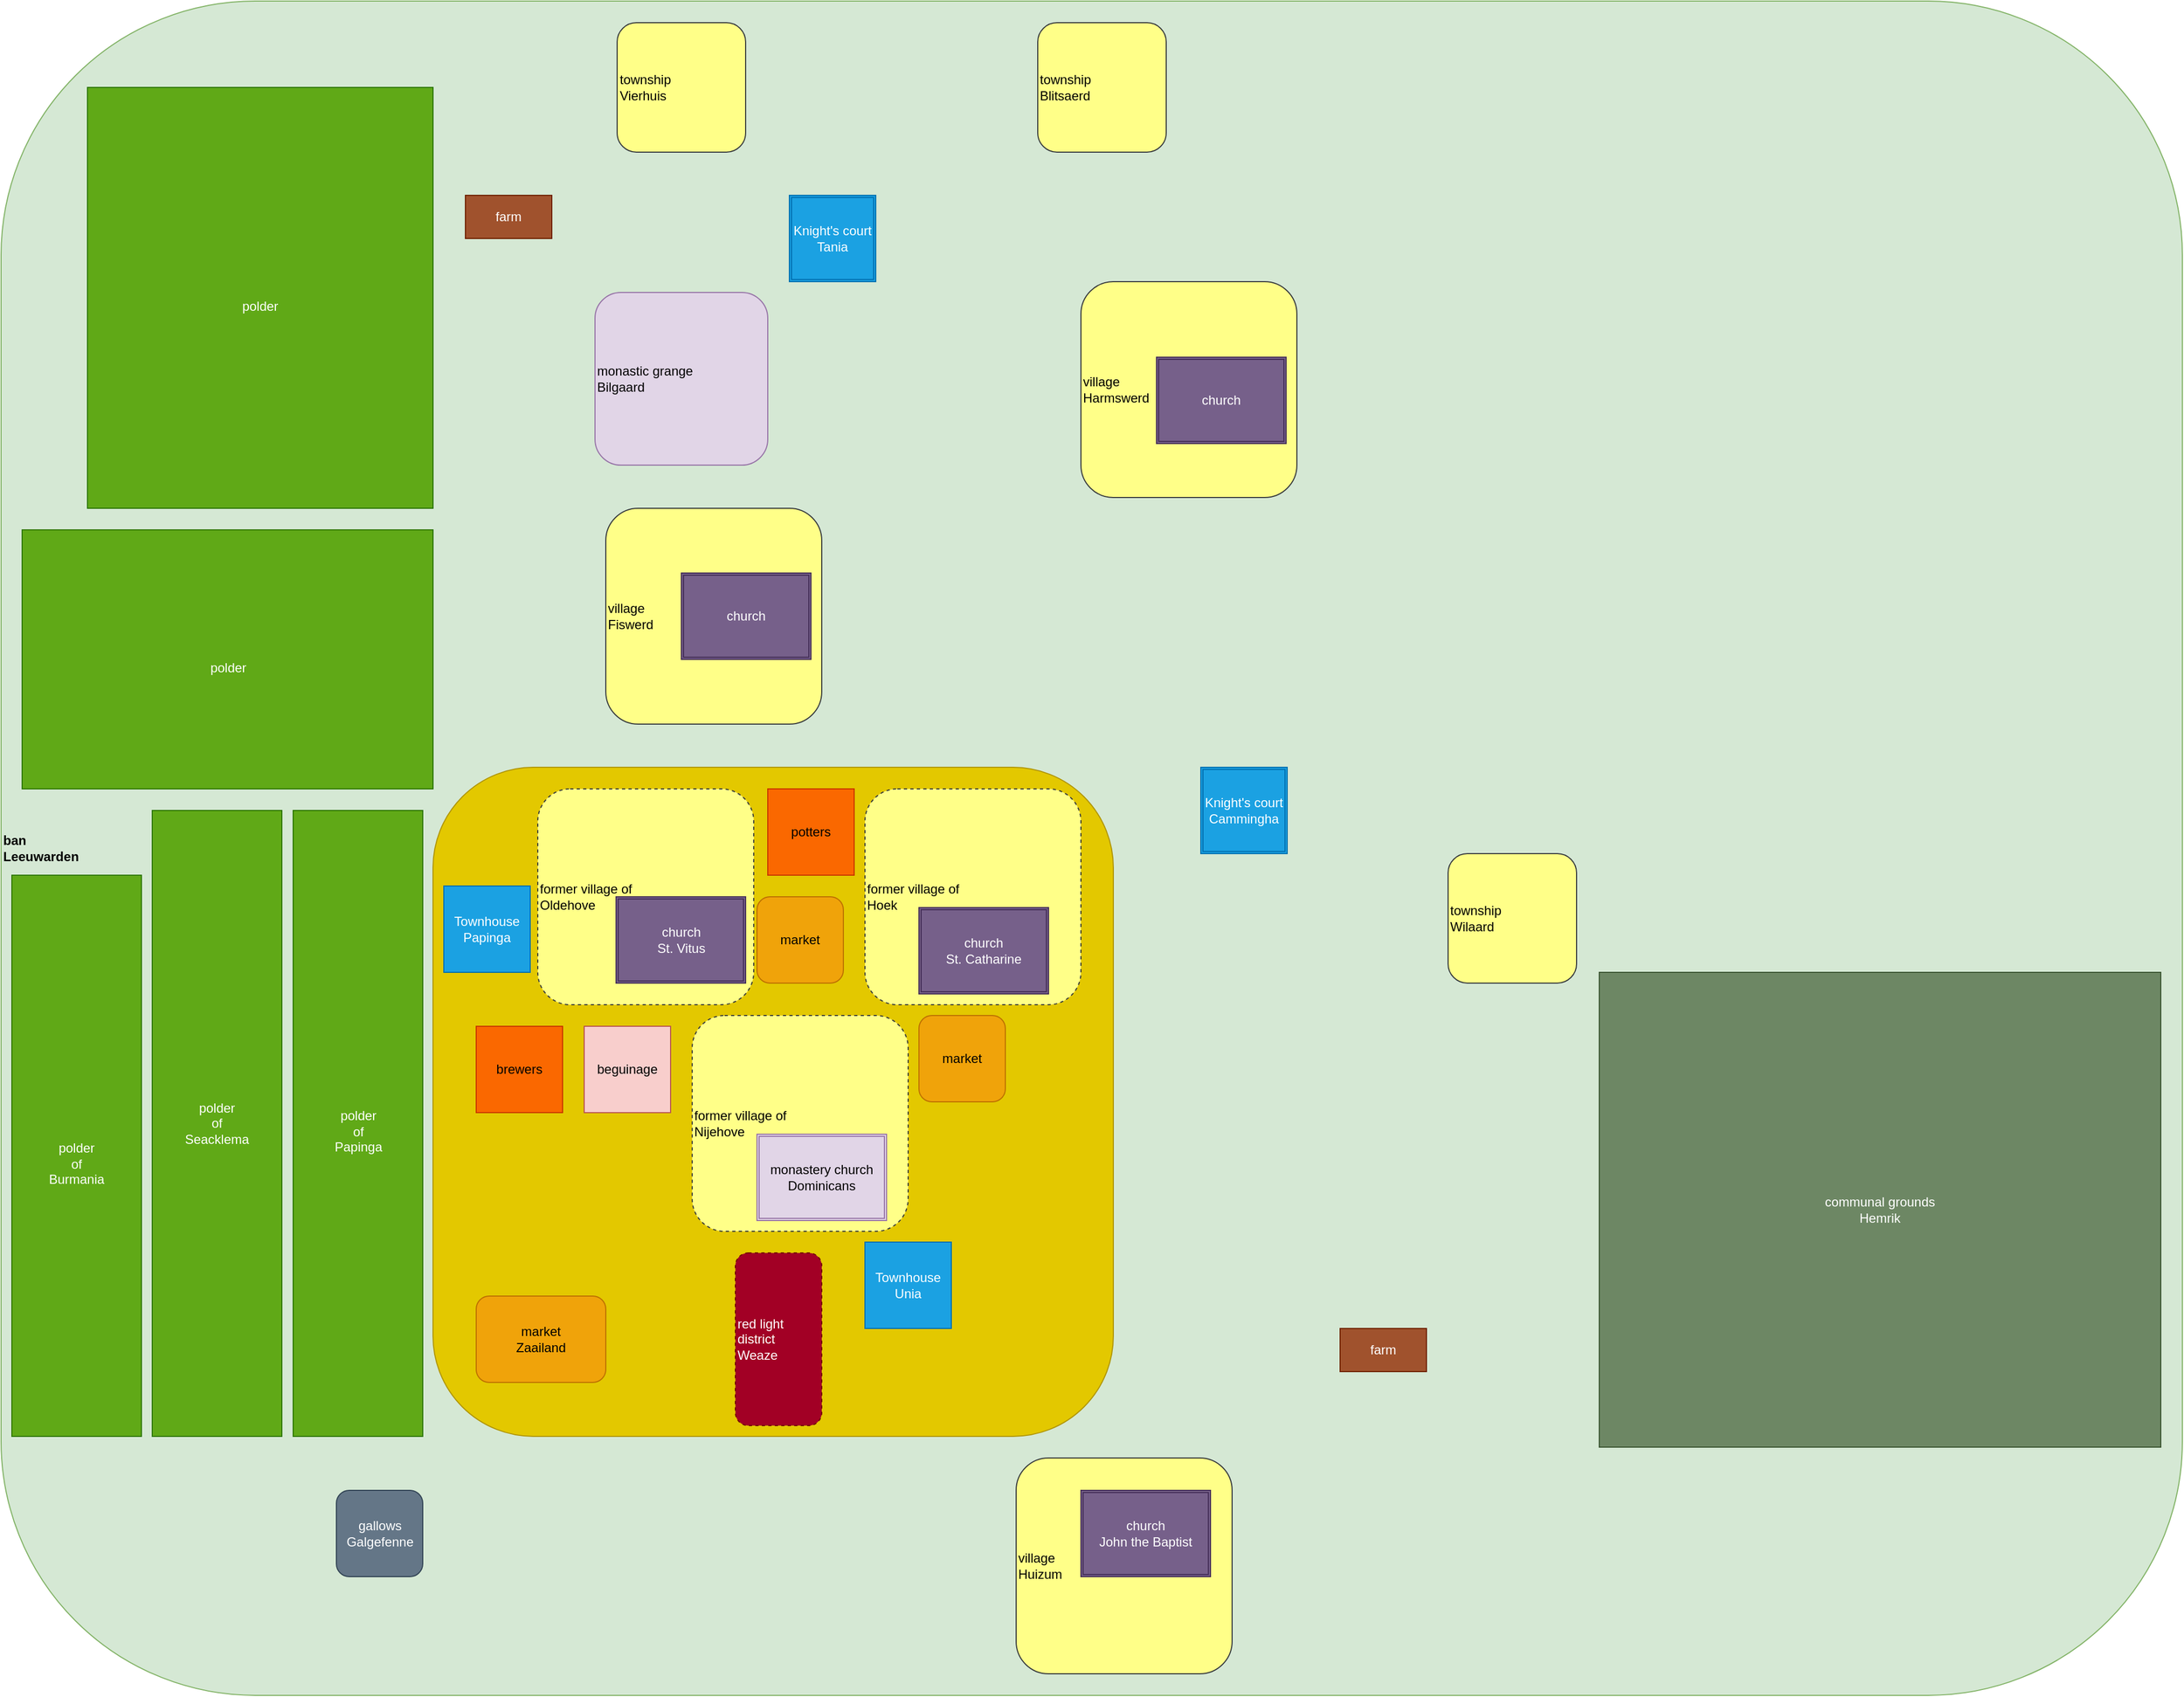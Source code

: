 <mxfile version="20.2.5" type="device" pages="2"><diagram id="P0Jv2i6Knw6AlmnGvgkp" name="Pagina-1"><mxGraphModel dx="1185" dy="705" grid="1" gridSize="10" guides="1" tooltips="1" connect="1" arrows="1" fold="1" page="1" pageScale="1" pageWidth="827" pageHeight="1169" math="0" shadow="0"><root><mxCell id="0"/><mxCell id="1" parent="0"/><mxCell id="QrZP-R-tUVML8mBLZDE2-1" value="&lt;div style=&quot;&quot;&gt;&lt;span style=&quot;background-color: initial;&quot;&gt;&lt;b&gt;ban&amp;nbsp;&lt;/b&gt;&lt;/span&gt;&lt;/div&gt;&lt;div style=&quot;&quot;&gt;&lt;span style=&quot;background-color: initial;&quot;&gt;&lt;b&gt;Leeuwarden&lt;/b&gt;&lt;/span&gt;&lt;/div&gt;" style="rounded=1;whiteSpace=wrap;html=1;fillColor=#d5e8d4;strokeColor=#82b366;align=left;" vertex="1" parent="1"><mxGeometry x="130" y="190" width="2020" height="1570" as="geometry"/></mxCell><mxCell id="QrZP-R-tUVML8mBLZDE2-3" value="&lt;b&gt;town &lt;br&gt;Leeuwarden&lt;/b&gt;" style="rounded=1;whiteSpace=wrap;html=1;fillColor=#e3c800;strokeColor=#B09500;fontColor=#000000;" vertex="1" parent="1"><mxGeometry x="530" y="900" width="630" height="620" as="geometry"/></mxCell><mxCell id="QrZP-R-tUVML8mBLZDE2-5" value="Knight's court&lt;br&gt;Tania" style="shape=ext;double=1;whiteSpace=wrap;html=1;aspect=fixed;fillColor=#1ba1e2;strokeColor=#006EAF;fontColor=#ffffff;" vertex="1" parent="1"><mxGeometry x="860" y="370" width="80" height="80" as="geometry"/></mxCell><mxCell id="QrZP-R-tUVML8mBLZDE2-6" value="Knight's court&lt;br&gt;Cammingha" style="shape=ext;double=1;whiteSpace=wrap;html=1;aspect=fixed;fillColor=#1ba1e2;strokeColor=#006EAF;fontColor=#ffffff;" vertex="1" parent="1"><mxGeometry x="1241" y="900" width="80" height="80" as="geometry"/></mxCell><mxCell id="QrZP-R-tUVML8mBLZDE2-7" value="Townhouse Unia" style="whiteSpace=wrap;html=1;aspect=fixed;fillColor=#1ba1e2;strokeColor=#006EAF;fontColor=#ffffff;" vertex="1" parent="1"><mxGeometry x="930" y="1340" width="80" height="80" as="geometry"/></mxCell><mxCell id="QrZP-R-tUVML8mBLZDE2-8" value="Townhouse Papinga" style="whiteSpace=wrap;html=1;aspect=fixed;fillColor=#1ba1e2;strokeColor=#006EAF;fontColor=#ffffff;" vertex="1" parent="1"><mxGeometry x="540" y="1010" width="80" height="80" as="geometry"/></mxCell><mxCell id="QrZP-R-tUVML8mBLZDE2-10" value="former village of&lt;br&gt;Oldehove" style="rounded=1;whiteSpace=wrap;html=1;dashed=1;fillColor=#ffff88;strokeColor=#36393d;align=left;shadow=0;glass=0;" vertex="1" parent="1"><mxGeometry x="627" y="920" width="200" height="200" as="geometry"/></mxCell><mxCell id="QrZP-R-tUVML8mBLZDE2-11" value="village &lt;br&gt;Fiswerd" style="rounded=1;whiteSpace=wrap;html=1;fillColor=#ffff88;strokeColor=#36393d;align=left;" vertex="1" parent="1"><mxGeometry x="690" y="660" width="200" height="200" as="geometry"/></mxCell><mxCell id="QrZP-R-tUVML8mBLZDE2-12" value="&lt;div style=&quot;&quot;&gt;&lt;span style=&quot;background-color: initial;&quot;&gt;former village of&lt;/span&gt;&lt;/div&gt;Hoek" style="rounded=1;whiteSpace=wrap;html=1;dashed=1;fillColor=#ffff88;strokeColor=#36393d;align=left;" vertex="1" parent="1"><mxGeometry x="930" y="920" width="200" height="200" as="geometry"/></mxCell><mxCell id="QrZP-R-tUVML8mBLZDE2-13" value="former village of&lt;br&gt;Nijehove" style="rounded=1;whiteSpace=wrap;html=1;dashed=1;fillColor=#ffff88;strokeColor=#36393d;align=left;" vertex="1" parent="1"><mxGeometry x="770" y="1130" width="200" height="200" as="geometry"/></mxCell><mxCell id="QrZP-R-tUVML8mBLZDE2-14" value="village &lt;br&gt;Huizum" style="rounded=1;whiteSpace=wrap;html=1;fillColor=#ffff88;strokeColor=#36393d;align=left;" vertex="1" parent="1"><mxGeometry x="1070" y="1540" width="200" height="200" as="geometry"/></mxCell><mxCell id="QrZP-R-tUVML8mBLZDE2-15" value="church&lt;br&gt;St. Vitus" style="shape=ext;double=1;rounded=0;whiteSpace=wrap;html=1;fillColor=#76608a;strokeColor=#432D57;fontColor=#ffffff;" vertex="1" parent="1"><mxGeometry x="699.5" y="1020" width="120" height="80" as="geometry"/></mxCell><mxCell id="QrZP-R-tUVML8mBLZDE2-16" value="church&lt;br&gt;John the Baptist" style="shape=ext;double=1;rounded=0;whiteSpace=wrap;html=1;fillColor=#76608a;strokeColor=#432D57;fontColor=#ffffff;" vertex="1" parent="1"><mxGeometry x="1130" y="1570" width="120" height="80" as="geometry"/></mxCell><mxCell id="QrZP-R-tUVML8mBLZDE2-19" value="church&lt;br&gt;" style="shape=ext;double=1;rounded=0;whiteSpace=wrap;html=1;fillColor=#76608a;strokeColor=#432D57;fontColor=#ffffff;" vertex="1" parent="1"><mxGeometry x="760" y="720" width="120" height="80" as="geometry"/></mxCell><mxCell id="QrZP-R-tUVML8mBLZDE2-20" value="monastery church&lt;br&gt;Dominicans" style="shape=ext;double=1;rounded=0;whiteSpace=wrap;html=1;fillColor=#e1d5e7;strokeColor=#9673a6;" vertex="1" parent="1"><mxGeometry x="830" y="1240" width="120" height="80" as="geometry"/></mxCell><mxCell id="QrZP-R-tUVML8mBLZDE2-21" value="church&lt;br&gt;St. Catharine" style="shape=ext;double=1;rounded=0;whiteSpace=wrap;html=1;fillColor=#76608a;strokeColor=#432D57;fontColor=#ffffff;" vertex="1" parent="1"><mxGeometry x="980" y="1030" width="120" height="80" as="geometry"/></mxCell><mxCell id="QrZP-R-tUVML8mBLZDE2-24" value="monastic grange&lt;br&gt;Bilgaard" style="rounded=1;whiteSpace=wrap;html=1;fillColor=#e1d5e7;strokeColor=#9673a6;align=left;" vertex="1" parent="1"><mxGeometry x="680" y="460" width="160" height="160" as="geometry"/></mxCell><mxCell id="QrZP-R-tUVML8mBLZDE2-26" value="red light district&lt;br&gt;Weaze" style="rounded=1;whiteSpace=wrap;html=1;dashed=1;fillColor=#a20025;strokeColor=#6F0000;align=left;fontColor=#ffffff;" vertex="1" parent="1"><mxGeometry x="810" y="1350" width="80" height="160" as="geometry"/></mxCell><mxCell id="QrZP-R-tUVML8mBLZDE2-27" value="township&lt;br&gt;Blitsaerd" style="rounded=1;whiteSpace=wrap;html=1;fillColor=#ffff88;strokeColor=#36393d;align=left;" vertex="1" parent="1"><mxGeometry x="1090" y="210" width="119" height="120" as="geometry"/></mxCell><mxCell id="QrZP-R-tUVML8mBLZDE2-28" value="village&lt;br&gt;Harmswerd" style="rounded=1;whiteSpace=wrap;html=1;fillColor=#ffff88;strokeColor=#36393d;align=left;" vertex="1" parent="1"><mxGeometry x="1130" y="450" width="200" height="200" as="geometry"/></mxCell><mxCell id="QrZP-R-tUVML8mBLZDE2-29" value="church&lt;br&gt;" style="shape=ext;double=1;rounded=0;whiteSpace=wrap;html=1;fillColor=#76608a;strokeColor=#432D57;fontColor=#ffffff;" vertex="1" parent="1"><mxGeometry x="1200" y="520" width="120" height="80" as="geometry"/></mxCell><mxCell id="QrZP-R-tUVML8mBLZDE2-30" value="township&lt;br&gt;Vierhuis" style="rounded=1;whiteSpace=wrap;html=1;fillColor=#ffff88;strokeColor=#36393d;align=left;" vertex="1" parent="1"><mxGeometry x="700.5" y="210" width="119" height="120" as="geometry"/></mxCell><mxCell id="QrZP-R-tUVML8mBLZDE2-31" value="township&lt;br&gt;Wilaard" style="rounded=1;whiteSpace=wrap;html=1;fillColor=#ffff88;strokeColor=#36393d;align=left;" vertex="1" parent="1"><mxGeometry x="1470" y="980" width="119" height="120" as="geometry"/></mxCell><mxCell id="QrZP-R-tUVML8mBLZDE2-58" value="communal grounds&lt;br&gt;Hemrik" style="rounded=0;whiteSpace=wrap;html=1;shadow=0;glass=0;fillColor=#6d8764;strokeColor=#3A5431;fontColor=#ffffff;" vertex="1" parent="1"><mxGeometry x="1610" y="1090" width="520" height="440" as="geometry"/></mxCell><mxCell id="QrZP-R-tUVML8mBLZDE2-59" value="&lt;br&gt;polder&lt;br&gt;of&lt;br&gt;Papinga" style="rounded=0;whiteSpace=wrap;html=1;shadow=0;glass=0;fillColor=#60a917;fontColor=#ffffff;strokeColor=#2D7600;" vertex="1" parent="1"><mxGeometry x="400.5" y="940" width="120" height="580" as="geometry"/></mxCell><mxCell id="QrZP-R-tUVML8mBLZDE2-60" value="&lt;br&gt;polder" style="rounded=0;whiteSpace=wrap;html=1;shadow=0;glass=0;fillColor=#60a917;fontColor=#ffffff;strokeColor=#2D7600;" vertex="1" parent="1"><mxGeometry x="149.5" y="680" width="380.5" height="240" as="geometry"/></mxCell><mxCell id="QrZP-R-tUVML8mBLZDE2-61" value="&lt;br&gt;polder" style="rounded=0;whiteSpace=wrap;html=1;shadow=0;glass=0;fillColor=#60a917;fontColor=#ffffff;strokeColor=#2D7600;" vertex="1" parent="1"><mxGeometry x="210" y="270" width="320" height="390" as="geometry"/></mxCell><mxCell id="QrZP-R-tUVML8mBLZDE2-62" value="polder&lt;br&gt;of&lt;br&gt;Seacklema" style="rounded=0;whiteSpace=wrap;html=1;shadow=0;glass=0;fillColor=#60a917;fontColor=#ffffff;strokeColor=#2D7600;" vertex="1" parent="1"><mxGeometry x="270" y="940" width="120" height="580" as="geometry"/></mxCell><mxCell id="QrZP-R-tUVML8mBLZDE2-63" value="&lt;br&gt;polder&lt;br&gt;of&lt;br&gt;Burmania" style="rounded=0;whiteSpace=wrap;html=1;shadow=0;glass=0;fillColor=#60a917;fontColor=#ffffff;strokeColor=#2D7600;" vertex="1" parent="1"><mxGeometry x="140" y="1000" width="120" height="520" as="geometry"/></mxCell><mxCell id="QrZP-R-tUVML8mBLZDE2-64" value="farm" style="rounded=0;whiteSpace=wrap;html=1;shadow=0;glass=0;fillColor=#a0522d;fontColor=#ffffff;strokeColor=#6D1F00;" vertex="1" parent="1"><mxGeometry x="1370" y="1420" width="80" height="40" as="geometry"/></mxCell><mxCell id="QrZP-R-tUVML8mBLZDE2-65" value="farm" style="rounded=0;whiteSpace=wrap;html=1;shadow=0;glass=0;fillColor=#a0522d;fontColor=#ffffff;strokeColor=#6D1F00;" vertex="1" parent="1"><mxGeometry x="560" y="370" width="80" height="40" as="geometry"/></mxCell><mxCell id="QrZP-R-tUVML8mBLZDE2-66" value="market" style="rounded=1;whiteSpace=wrap;html=1;shadow=0;glass=0;fillColor=#f0a30a;fontColor=#000000;strokeColor=#BD7000;" vertex="1" parent="1"><mxGeometry x="980" y="1130" width="80" height="80" as="geometry"/></mxCell><mxCell id="QrZP-R-tUVML8mBLZDE2-67" value="market" style="rounded=1;whiteSpace=wrap;html=1;shadow=0;glass=0;fillColor=#f0a30a;fontColor=#000000;strokeColor=#BD7000;" vertex="1" parent="1"><mxGeometry x="830" y="1020" width="80" height="80" as="geometry"/></mxCell><mxCell id="QrZP-R-tUVML8mBLZDE2-68" value="market&lt;br&gt;Zaailand" style="rounded=1;whiteSpace=wrap;html=1;shadow=0;glass=0;fillColor=#f0a30a;fontColor=#000000;strokeColor=#BD7000;" vertex="1" parent="1"><mxGeometry x="570" y="1390" width="120" height="80" as="geometry"/></mxCell><mxCell id="QrZP-R-tUVML8mBLZDE2-69" value="potters" style="whiteSpace=wrap;html=1;aspect=fixed;fillColor=#fa6800;strokeColor=#C73500;fontColor=#000000;" vertex="1" parent="1"><mxGeometry x="840" y="920" width="80" height="80" as="geometry"/></mxCell><mxCell id="QrZP-R-tUVML8mBLZDE2-70" value="beguinage" style="whiteSpace=wrap;html=1;aspect=fixed;fillColor=#f8cecc;strokeColor=#b85450;" vertex="1" parent="1"><mxGeometry x="670" y="1140" width="80" height="80" as="geometry"/></mxCell><mxCell id="QrZP-R-tUVML8mBLZDE2-72" value="brewers" style="whiteSpace=wrap;html=1;aspect=fixed;fillColor=#fa6800;strokeColor=#C73500;fontColor=#000000;" vertex="1" parent="1"><mxGeometry x="570" y="1140" width="80" height="80" as="geometry"/></mxCell><mxCell id="GOZAFOMFL2z75YqBQRAu-1" value="gallows&lt;br&gt;Galgefenne" style="rounded=1;whiteSpace=wrap;html=1;shadow=0;glass=0;fillColor=#647687;fontColor=#ffffff;strokeColor=#314354;" vertex="1" parent="1"><mxGeometry x="440.5" y="1570" width="80" height="80" as="geometry"/></mxCell></root></mxGraphModel></diagram><diagram id="xTBJ14hPViPl5i01QT2K" name="Pagina-2"><mxGraphModel dx="1673" dy="995" grid="1" gridSize="10" guides="1" tooltips="1" connect="1" arrows="1" fold="1" page="1" pageScale="1" pageWidth="827" pageHeight="1169" math="0" shadow="0"><root><mxCell id="0"/><mxCell id="1" parent="0"/><mxCell id="ajWIJHlLKtbfI4wnfQdm-1" value="ban of Amsterdam" style="rounded=1;whiteSpace=wrap;html=1;shadow=0;glass=0;align=left;fillColor=#d5e8d4;strokeColor=#82b366;" vertex="1" parent="1"><mxGeometry x="250" y="80" width="1390" height="1050" as="geometry"/></mxCell><mxCell id="yIDCyRVtwLKn0xyoaEaS-2" value="town of&lt;br&gt;Amsterdam" style="shape=ext;double=1;rounded=1;whiteSpace=wrap;html=1;shadow=0;glass=0;fillColor=#e3c800;fontColor=#000000;strokeColor=#B09500;" vertex="1" parent="1"><mxGeometry x="707" y="220" width="553" height="750" as="geometry"/></mxCell><mxCell id="hhPG9O1fICszUoDWt23f-1" value="Church&lt;br&gt;St. Nicolas" style="rounded=0;whiteSpace=wrap;html=1;shadow=0;glass=0;fillColor=#76608a;fontColor=#ffffff;strokeColor=#432D57;" vertex="1" parent="1"><mxGeometry x="1130" y="440" width="120" height="80" as="geometry"/></mxCell><mxCell id="Eh_N9qoT_tqXfOVStKIo-1" value="former township" style="rounded=1;whiteSpace=wrap;html=1;shadow=0;glass=0;fillColor=#ffff88;strokeColor=#36393d;" vertex="1" parent="1"><mxGeometry x="820" y="360" width="120" height="120" as="geometry"/></mxCell><mxCell id="yiK7FOWQS2zDz0p-qZ8W-1" value="former township" style="rounded=1;whiteSpace=wrap;html=1;shadow=0;glass=0;fillColor=#ffff88;strokeColor=#36393d;" vertex="1" parent="1"><mxGeometry x="730" y="550" width="120" height="120" as="geometry"/></mxCell><mxCell id="yiK7FOWQS2zDz0p-qZ8W-3" value="former township" style="rounded=1;whiteSpace=wrap;html=1;shadow=0;glass=0;fillColor=#ffff88;strokeColor=#36393d;" vertex="1" parent="1"><mxGeometry x="760" y="790" width="120" height="120" as="geometry"/></mxCell><mxCell id="yiK7FOWQS2zDz0p-qZ8W-4" value="former township" style="rounded=1;whiteSpace=wrap;html=1;shadow=0;glass=0;fillColor=#ffff88;strokeColor=#36393d;" vertex="1" parent="1"><mxGeometry x="1130" y="310" width="120" height="120" as="geometry"/></mxCell><mxCell id="yiK7FOWQS2zDz0p-qZ8W-5" value="former township" style="rounded=1;whiteSpace=wrap;html=1;shadow=0;glass=0;fillColor=#ffff88;strokeColor=#36393d;" vertex="1" parent="1"><mxGeometry x="1030" y="550" width="120" height="120" as="geometry"/></mxCell><mxCell id="yiK7FOWQS2zDz0p-qZ8W-6" value="former township" style="rounded=1;whiteSpace=wrap;html=1;shadow=0;glass=0;fillColor=#ffff88;strokeColor=#36393d;" vertex="1" parent="1"><mxGeometry x="1100" y="800" width="120" height="120" as="geometry"/></mxCell><mxCell id="Mk6ybmK3u89oRdZfIv9e-1" value="red light district&lt;br&gt;The Walls" style="rounded=1;whiteSpace=wrap;html=1;shadow=0;glass=0;fillColor=#a20025;fontColor=#ffffff;strokeColor=#6F0000;" vertex="1" parent="1"><mxGeometry x="1270" y="630" width="120" height="160" as="geometry"/></mxCell><mxCell id="c9VBk53QdyNZiT-w5Idg-1" value="beguinage" style="rounded=0;whiteSpace=wrap;html=1;shadow=0;glass=0;fillColor=#f8cecc;strokeColor=#b85450;" vertex="1" parent="1"><mxGeometry x="890" y="770" width="80" height="80" as="geometry"/></mxCell><mxCell id="yIDCyRVtwLKn0xyoaEaS-3" value="market" style="rounded=1;whiteSpace=wrap;html=1;shadow=0;glass=0;fillColor=#f0a30a;fontColor=#000000;strokeColor=#BD7000;" vertex="1" parent="1"><mxGeometry x="770" y="260" width="80" height="80" as="geometry"/></mxCell><mxCell id="Oa0Wgw7RcuvSI2MVsoDI-1" value="brewers" style="rounded=0;whiteSpace=wrap;html=1;shadow=0;glass=0;fillColor=#fa6800;fontColor=#000000;strokeColor=#C73500;" vertex="1" parent="1"><mxGeometry x="730" y="360" width="80" height="80" as="geometry"/></mxCell><mxCell id="Oa0Wgw7RcuvSI2MVsoDI-2" value="guesthouse" style="rounded=0;whiteSpace=wrap;html=1;shadow=0;glass=0;fillColor=#f8cecc;strokeColor=#b85450;" vertex="1" parent="1"><mxGeometry x="980" y="870" width="80" height="80" as="geometry"/></mxCell><mxCell id="Oa0Wgw7RcuvSI2MVsoDI-4" value="monastery&lt;br&gt;Carthusian" style="rounded=0;whiteSpace=wrap;html=1;shadow=0;glass=0;fillColor=#e1d5e7;strokeColor=#9673a6;" vertex="1" parent="1"><mxGeometry x="500" y="260" width="80" height="80" as="geometry"/></mxCell><mxCell id="BfGyjXZqx1HzDMzoZmQO-1" value="nunnery&lt;br&gt;Franciscan" style="rounded=0;whiteSpace=wrap;html=1;shadow=0;glass=0;fillColor=#e1d5e7;strokeColor=#9673a6;" vertex="1" parent="1"><mxGeometry x="890" y="870" width="80" height="80" as="geometry"/></mxCell><mxCell id="BfGyjXZqx1HzDMzoZmQO-2" value="monastery&lt;br&gt;" style="rounded=0;whiteSpace=wrap;html=1;shadow=0;glass=0;fillColor=#e1d5e7;strokeColor=#9673a6;" vertex="1" parent="1"><mxGeometry x="1161" y="710" width="80" height="80" as="geometry"/></mxCell><mxCell id="BfGyjXZqx1HzDMzoZmQO-3" value="monastery&lt;br&gt;" style="rounded=0;whiteSpace=wrap;html=1;shadow=0;glass=0;fillColor=#e1d5e7;strokeColor=#9673a6;" vertex="1" parent="1"><mxGeometry x="1420" y="850" width="80" height="80" as="geometry"/></mxCell><mxCell id="BfGyjXZqx1HzDMzoZmQO-4" value="monastery&lt;br&gt;" style="rounded=0;whiteSpace=wrap;html=1;shadow=0;glass=0;fillColor=#e1d5e7;strokeColor=#9673a6;" vertex="1" parent="1"><mxGeometry x="1161" y="620" width="80" height="80" as="geometry"/></mxCell><mxCell id="BfGyjXZqx1HzDMzoZmQO-5" value="monastery&lt;br&gt;" style="rounded=0;whiteSpace=wrap;html=1;shadow=0;glass=0;fillColor=#e1d5e7;strokeColor=#9673a6;" vertex="1" parent="1"><mxGeometry x="1161" y="530" width="80" height="80" as="geometry"/></mxCell><mxCell id="BfGyjXZqx1HzDMzoZmQO-6" value="gallows&lt;br&gt;Volewijck" style="rounded=1;whiteSpace=wrap;html=1;shadow=0;glass=0;fillColor=#647687;fontColor=#ffffff;strokeColor=#314354;" vertex="1" parent="1"><mxGeometry x="923.5" y="110" width="76.5" height="80" as="geometry"/></mxCell><mxCell id="cnZmylCOPFwwwUNTsEvT-1" value="gallows&lt;br&gt;" style="rounded=1;whiteSpace=wrap;html=1;shadow=0;glass=0;fillColor=#647687;fontColor=#ffffff;strokeColor=#314354;" vertex="1" parent="1"><mxGeometry x="630.5" y="1020" width="76.5" height="80" as="geometry"/></mxCell><mxCell id="cnZmylCOPFwwwUNTsEvT-2" value="gallows&lt;br&gt;Heining" style="rounded=1;whiteSpace=wrap;html=1;shadow=0;glass=0;fillColor=#647687;fontColor=#ffffff;strokeColor=#314354;" vertex="1" parent="1"><mxGeometry x="270" y="460" width="76.5" height="80" as="geometry"/></mxCell><mxCell id="cnZmylCOPFwwwUNTsEvT-3" value="gallows&lt;br&gt;Omval" style="rounded=1;whiteSpace=wrap;html=1;shadow=0;glass=0;fillColor=#647687;fontColor=#ffffff;strokeColor=#314354;" vertex="1" parent="1"><mxGeometry x="1480" y="990" width="76.5" height="80" as="geometry"/></mxCell><mxCell id="cnZmylCOPFwwwUNTsEvT-4" value="executioners&lt;br&gt;&amp;nbsp;field" style="rounded=0;whiteSpace=wrap;html=1;shadow=0;glass=0;fillColor=#647687;fontColor=#ffffff;strokeColor=#314354;" vertex="1" parent="1"><mxGeometry x="880" y="630" width="120" height="90" as="geometry"/></mxCell></root></mxGraphModel></diagram></mxfile>